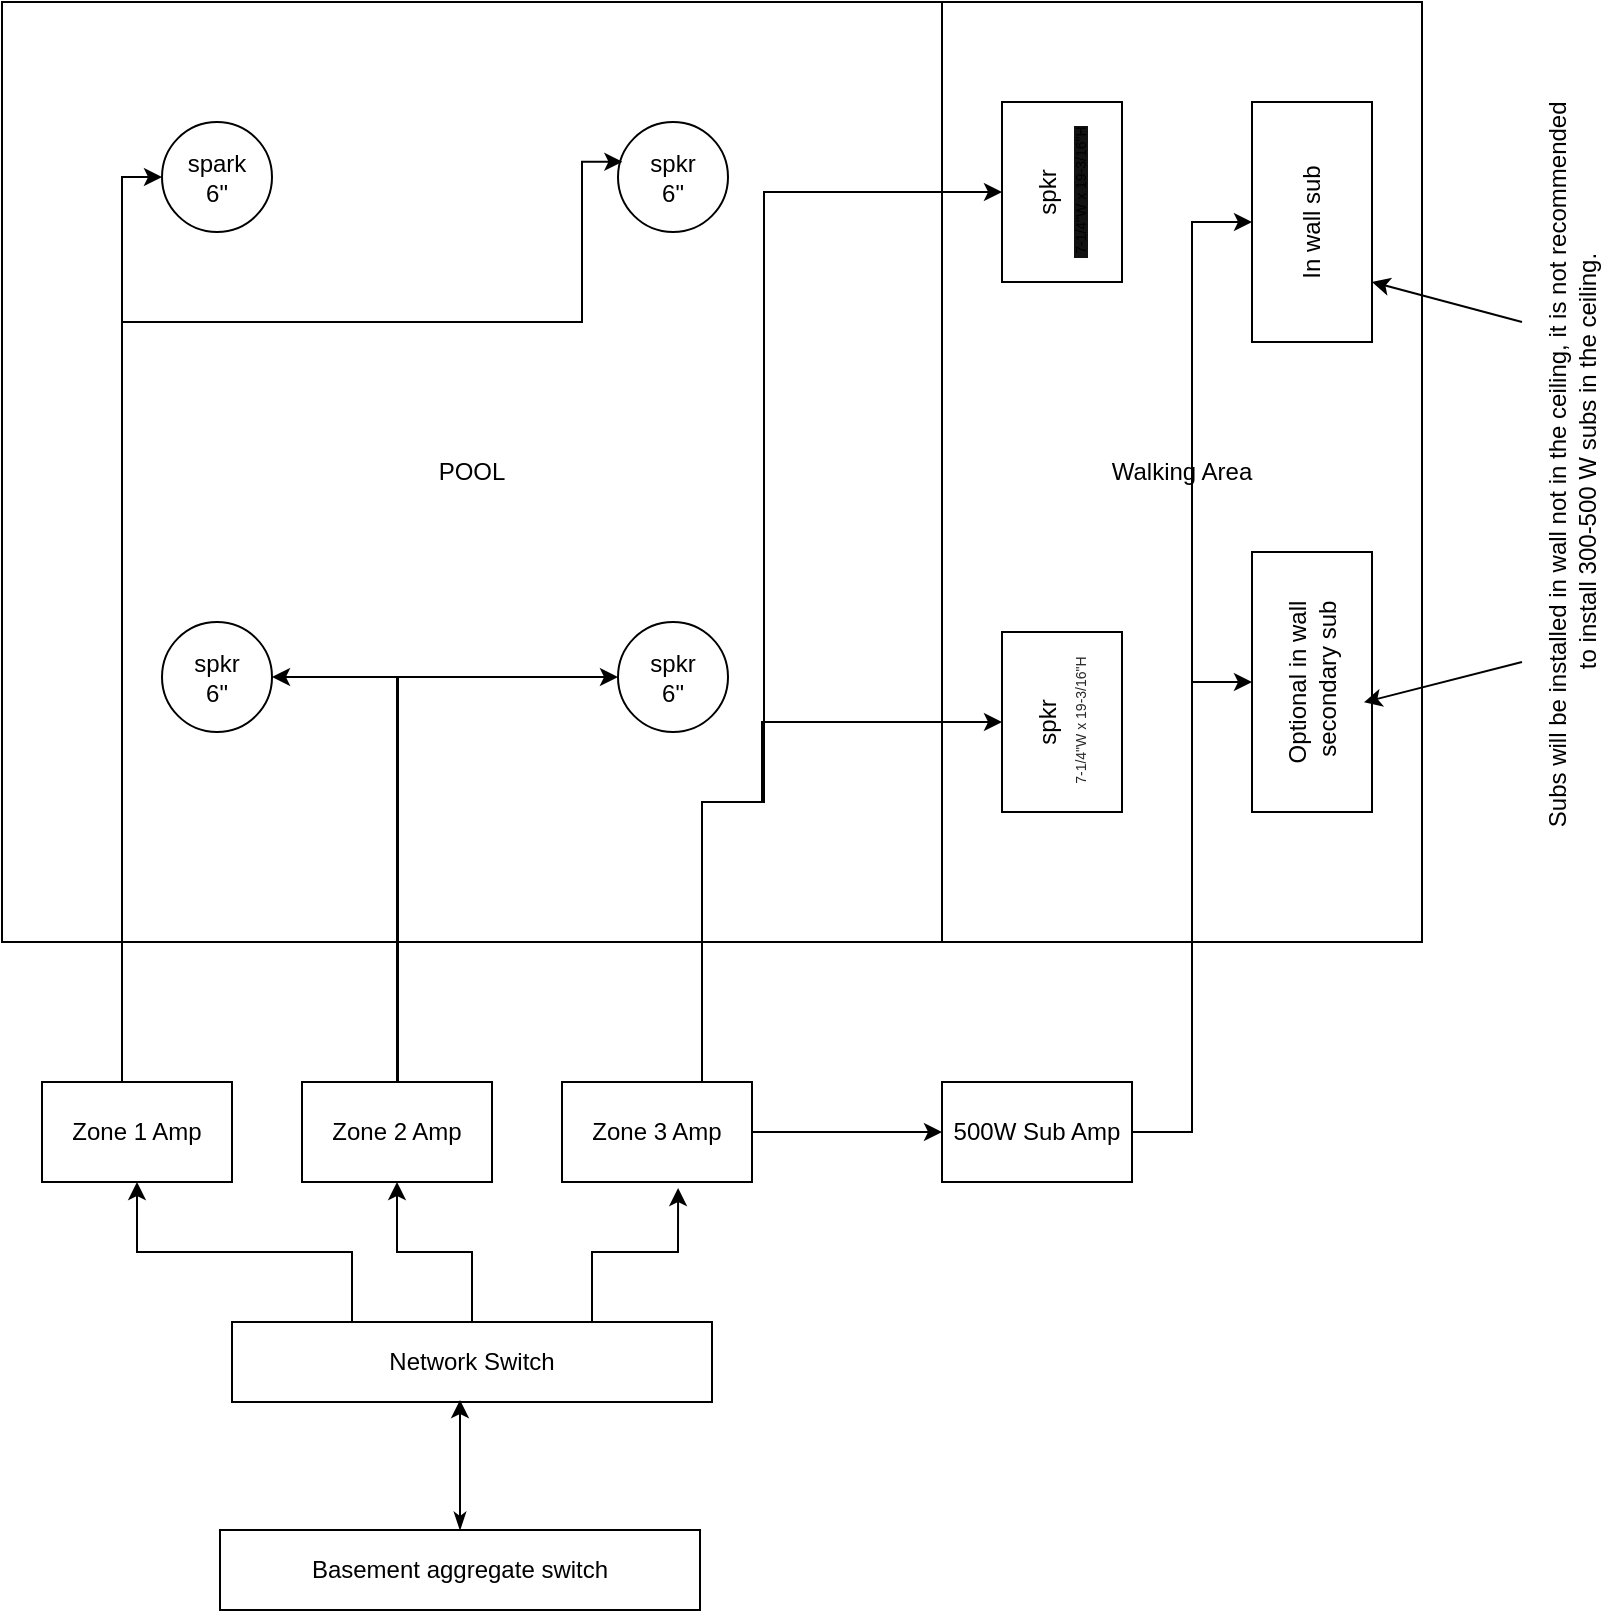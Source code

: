 <mxfile version="26.2.14">
  <diagram name="Page-1" id="yYHAfA2_dpQKTBsxWL0d">
    <mxGraphModel dx="981" dy="907" grid="1" gridSize="10" guides="1" tooltips="1" connect="1" arrows="1" fold="1" page="1" pageScale="1" pageWidth="850" pageHeight="1100" math="0" shadow="0">
      <root>
        <mxCell id="0" />
        <mxCell id="1" parent="0" />
        <mxCell id="cs184NcixAmj_EHTdY6G-3" value="POOL" style="whiteSpace=wrap;html=1;aspect=fixed;fillColor=light-dark(#FFFFFF,#3399FF);" vertex="1" parent="1">
          <mxGeometry x="90" y="90" width="470" height="470" as="geometry" />
        </mxCell>
        <mxCell id="cs184NcixAmj_EHTdY6G-4" value="Walking Area" style="rounded=0;whiteSpace=wrap;html=1;fillColor=light-dark(#FFFFFF,#999999);" vertex="1" parent="1">
          <mxGeometry x="560" y="90" width="240" height="470" as="geometry" />
        </mxCell>
        <mxCell id="cs184NcixAmj_EHTdY6G-5" value="spkr&lt;div&gt;&lt;span style=&quot;font-family: cf-gibson, Helvetica, Arial, sans-serif; font-size: 7px; orphans: 2; text-align: left; widows: 2; background-color: rgb(18, 18, 18);&quot;&gt;&amp;nbsp;7-1/4&quot;W x 19-3/16&quot;H&lt;/span&gt;&lt;br&gt;&lt;/div&gt;" style="rounded=0;whiteSpace=wrap;html=1;rotation=-90;" vertex="1" parent="1">
          <mxGeometry x="575" y="155" width="90" height="60" as="geometry" />
        </mxCell>
        <mxCell id="cs184NcixAmj_EHTdY6G-6" value="spkr&lt;div&gt;&lt;span style=&quot;font-family: cf-gibson, Helvetica, Arial, sans-serif; font-variant-ligatures: normal; orphans: 2; text-align: left; widows: 2; background-color: rgb(255, 255, 255); text-decoration-thickness: initial; text-decoration-style: initial; text-decoration-color: initial; color: light-dark(rgb(41, 40, 40), rgb(255, 255, 255));&quot;&gt;&lt;font style=&quot;font-size: 7px;&quot;&gt;&amp;nbsp;7-1/4&quot;W x 19-3/16&quot;H&lt;/font&gt;&lt;/span&gt;&lt;br&gt;&lt;/div&gt;" style="rounded=0;whiteSpace=wrap;html=1;rotation=-90;" vertex="1" parent="1">
          <mxGeometry x="575" y="420" width="90" height="60" as="geometry" />
        </mxCell>
        <mxCell id="cs184NcixAmj_EHTdY6G-7" value="spark&lt;div&gt;6&quot;&lt;/div&gt;" style="ellipse;whiteSpace=wrap;html=1;aspect=fixed;" vertex="1" parent="1">
          <mxGeometry x="170" y="150" width="55" height="55" as="geometry" />
        </mxCell>
        <mxCell id="cs184NcixAmj_EHTdY6G-8" value="spkr&lt;div&gt;6&quot;&lt;/div&gt;" style="ellipse;whiteSpace=wrap;html=1;aspect=fixed;" vertex="1" parent="1">
          <mxGeometry x="398" y="150" width="55" height="55" as="geometry" />
        </mxCell>
        <mxCell id="cs184NcixAmj_EHTdY6G-9" value="spkr&lt;div&gt;6&quot;&lt;/div&gt;" style="ellipse;whiteSpace=wrap;html=1;aspect=fixed;" vertex="1" parent="1">
          <mxGeometry x="170" y="400" width="55" height="55" as="geometry" />
        </mxCell>
        <mxCell id="cs184NcixAmj_EHTdY6G-10" value="spkr&lt;div&gt;6&quot;&lt;/div&gt;" style="ellipse;whiteSpace=wrap;html=1;aspect=fixed;" vertex="1" parent="1">
          <mxGeometry x="398" y="400" width="55" height="55" as="geometry" />
        </mxCell>
        <mxCell id="cs184NcixAmj_EHTdY6G-11" value="In wall sub" style="rounded=0;whiteSpace=wrap;html=1;rotation=-90;" vertex="1" parent="1">
          <mxGeometry x="685" y="170" width="120" height="60" as="geometry" />
        </mxCell>
        <mxCell id="cs184NcixAmj_EHTdY6G-13" value="Optional in wall &amp;nbsp;secondary sub" style="rounded=0;whiteSpace=wrap;html=1;rotation=-90;" vertex="1" parent="1">
          <mxGeometry x="680" y="400" width="130" height="60" as="geometry" />
        </mxCell>
        <mxCell id="cs184NcixAmj_EHTdY6G-15" value="" style="endArrow=classic;html=1;rounded=0;entryX=0.25;entryY=1;entryDx=0;entryDy=0;" edge="1" parent="1" target="cs184NcixAmj_EHTdY6G-11">
          <mxGeometry width="50" height="50" relative="1" as="geometry">
            <mxPoint x="850" y="250" as="sourcePoint" />
            <mxPoint x="730" y="470" as="targetPoint" />
          </mxGeometry>
        </mxCell>
        <mxCell id="cs184NcixAmj_EHTdY6G-16" value="&lt;span style=&quot;color: light-dark(rgb(0, 0, 0), rgb(0, 0, 0));&quot;&gt;Subs will be installed in wall not in the ceiling, it is not recommended&amp;nbsp;&lt;/span&gt;&lt;div&gt;&lt;span style=&quot;color: light-dark(rgb(0, 0, 0), rgb(0, 0, 0));&quot;&gt;to install 300-500 W subs in the ceiling.&lt;/span&gt;&lt;/div&gt;" style="text;html=1;align=center;verticalAlign=middle;resizable=0;points=[];autosize=1;rotation=-90;fillColor=light-dark(#FFFFFF,#FFB366);" vertex="1" parent="1">
          <mxGeometry x="680" y="300" width="390" height="40" as="geometry" />
        </mxCell>
        <mxCell id="cs184NcixAmj_EHTdY6G-17" value="" style="endArrow=classic;html=1;rounded=0;entryX=0.422;entryY=0.933;entryDx=0;entryDy=0;entryPerimeter=0;" edge="1" parent="1" target="cs184NcixAmj_EHTdY6G-13">
          <mxGeometry width="50" height="50" relative="1" as="geometry">
            <mxPoint x="850" y="420" as="sourcePoint" />
            <mxPoint x="805" y="218" as="targetPoint" />
          </mxGeometry>
        </mxCell>
        <mxCell id="cs184NcixAmj_EHTdY6G-29" style="edgeStyle=orthogonalEdgeStyle;rounded=0;orthogonalLoop=1;jettySize=auto;html=1;exitX=0.5;exitY=0;exitDx=0;exitDy=0;entryX=1;entryY=0.5;entryDx=0;entryDy=0;" edge="1" parent="1" source="cs184NcixAmj_EHTdY6G-18" target="cs184NcixAmj_EHTdY6G-9">
          <mxGeometry relative="1" as="geometry" />
        </mxCell>
        <mxCell id="cs184NcixAmj_EHTdY6G-30" style="edgeStyle=orthogonalEdgeStyle;rounded=0;orthogonalLoop=1;jettySize=auto;html=1;exitX=0.75;exitY=0;exitDx=0;exitDy=0;entryX=0;entryY=0.5;entryDx=0;entryDy=0;" edge="1" parent="1" source="cs184NcixAmj_EHTdY6G-18" target="cs184NcixAmj_EHTdY6G-10">
          <mxGeometry relative="1" as="geometry">
            <Array as="points">
              <mxPoint x="288" y="630" />
              <mxPoint x="288" y="428" />
            </Array>
          </mxGeometry>
        </mxCell>
        <mxCell id="cs184NcixAmj_EHTdY6G-18" value="Zone 2 Amp" style="rounded=0;whiteSpace=wrap;html=1;" vertex="1" parent="1">
          <mxGeometry x="240" y="630" width="95" height="50" as="geometry" />
        </mxCell>
        <mxCell id="cs184NcixAmj_EHTdY6G-27" style="edgeStyle=orthogonalEdgeStyle;rounded=0;orthogonalLoop=1;jettySize=auto;html=1;exitX=0.5;exitY=0;exitDx=0;exitDy=0;entryX=0;entryY=0.5;entryDx=0;entryDy=0;" edge="1" parent="1" source="cs184NcixAmj_EHTdY6G-19" target="cs184NcixAmj_EHTdY6G-7">
          <mxGeometry relative="1" as="geometry">
            <Array as="points">
              <mxPoint x="150" y="630" />
              <mxPoint x="150" y="178" />
            </Array>
          </mxGeometry>
        </mxCell>
        <mxCell id="cs184NcixAmj_EHTdY6G-19" value="Zone 1 Amp" style="rounded=0;whiteSpace=wrap;html=1;" vertex="1" parent="1">
          <mxGeometry x="110" y="630" width="95" height="50" as="geometry" />
        </mxCell>
        <mxCell id="cs184NcixAmj_EHTdY6G-31" style="edgeStyle=orthogonalEdgeStyle;rounded=0;orthogonalLoop=1;jettySize=auto;html=1;exitX=0.5;exitY=0;exitDx=0;exitDy=0;entryX=0.5;entryY=0;entryDx=0;entryDy=0;" edge="1" parent="1" target="cs184NcixAmj_EHTdY6G-5">
          <mxGeometry relative="1" as="geometry">
            <mxPoint x="398" y="630" as="sourcePoint" />
            <mxPoint x="570.5" y="185" as="targetPoint" />
            <Array as="points">
              <mxPoint x="440" y="630" />
              <mxPoint x="440" y="490" />
              <mxPoint x="471" y="490" />
              <mxPoint x="471" y="185" />
            </Array>
          </mxGeometry>
        </mxCell>
        <mxCell id="cs184NcixAmj_EHTdY6G-32" style="edgeStyle=orthogonalEdgeStyle;rounded=0;orthogonalLoop=1;jettySize=auto;html=1;exitX=0.75;exitY=0;exitDx=0;exitDy=0;entryX=0.5;entryY=0;entryDx=0;entryDy=0;" edge="1" parent="1" source="cs184NcixAmj_EHTdY6G-20" target="cs184NcixAmj_EHTdY6G-6">
          <mxGeometry relative="1" as="geometry">
            <Array as="points">
              <mxPoint x="440" y="630" />
              <mxPoint x="440" y="490" />
              <mxPoint x="470" y="490" />
              <mxPoint x="470" y="450" />
            </Array>
          </mxGeometry>
        </mxCell>
        <mxCell id="cs184NcixAmj_EHTdY6G-36" style="edgeStyle=orthogonalEdgeStyle;rounded=0;orthogonalLoop=1;jettySize=auto;html=1;exitX=1;exitY=0.5;exitDx=0;exitDy=0;entryX=0;entryY=0.5;entryDx=0;entryDy=0;" edge="1" parent="1" source="cs184NcixAmj_EHTdY6G-20" target="cs184NcixAmj_EHTdY6G-21">
          <mxGeometry relative="1" as="geometry">
            <mxPoint x="432.5" y="655" as="sourcePoint" />
            <mxPoint x="575" y="630" as="targetPoint" />
          </mxGeometry>
        </mxCell>
        <mxCell id="cs184NcixAmj_EHTdY6G-20" value="Zone 3 Amp" style="rounded=0;whiteSpace=wrap;html=1;" vertex="1" parent="1">
          <mxGeometry x="370" y="630" width="95" height="50" as="geometry" />
        </mxCell>
        <mxCell id="cs184NcixAmj_EHTdY6G-37" style="edgeStyle=orthogonalEdgeStyle;rounded=0;orthogonalLoop=1;jettySize=auto;html=1;exitX=1;exitY=0.5;exitDx=0;exitDy=0;entryX=0.5;entryY=0;entryDx=0;entryDy=0;" edge="1" parent="1" source="cs184NcixAmj_EHTdY6G-21" target="cs184NcixAmj_EHTdY6G-11">
          <mxGeometry relative="1" as="geometry" />
        </mxCell>
        <mxCell id="cs184NcixAmj_EHTdY6G-38" style="edgeStyle=orthogonalEdgeStyle;rounded=0;orthogonalLoop=1;jettySize=auto;html=1;exitX=1;exitY=0.5;exitDx=0;exitDy=0;entryX=0.5;entryY=0;entryDx=0;entryDy=0;" edge="1" parent="1" source="cs184NcixAmj_EHTdY6G-21" target="cs184NcixAmj_EHTdY6G-13">
          <mxGeometry relative="1" as="geometry" />
        </mxCell>
        <mxCell id="cs184NcixAmj_EHTdY6G-21" value="500W Sub Amp" style="rounded=0;whiteSpace=wrap;html=1;" vertex="1" parent="1">
          <mxGeometry x="560" y="630" width="95" height="50" as="geometry" />
        </mxCell>
        <mxCell id="cs184NcixAmj_EHTdY6G-28" style="edgeStyle=orthogonalEdgeStyle;rounded=0;orthogonalLoop=1;jettySize=auto;html=1;exitX=0.75;exitY=0;exitDx=0;exitDy=0;entryX=0.66;entryY=0.17;entryDx=0;entryDy=0;entryPerimeter=0;" edge="1" parent="1" source="cs184NcixAmj_EHTdY6G-19" target="cs184NcixAmj_EHTdY6G-3">
          <mxGeometry relative="1" as="geometry">
            <Array as="points">
              <mxPoint x="150" y="630" />
              <mxPoint x="150" y="250" />
              <mxPoint x="380" y="250" />
              <mxPoint x="380" y="170" />
            </Array>
          </mxGeometry>
        </mxCell>
        <mxCell id="cs184NcixAmj_EHTdY6G-41" style="edgeStyle=orthogonalEdgeStyle;rounded=0;orthogonalLoop=1;jettySize=auto;html=1;exitX=0.25;exitY=0;exitDx=0;exitDy=0;entryX=0.5;entryY=1;entryDx=0;entryDy=0;" edge="1" parent="1" source="cs184NcixAmj_EHTdY6G-39" target="cs184NcixAmj_EHTdY6G-19">
          <mxGeometry relative="1" as="geometry" />
        </mxCell>
        <mxCell id="cs184NcixAmj_EHTdY6G-42" style="edgeStyle=orthogonalEdgeStyle;rounded=0;orthogonalLoop=1;jettySize=auto;html=1;exitX=0.5;exitY=0;exitDx=0;exitDy=0;entryX=0.5;entryY=1;entryDx=0;entryDy=0;" edge="1" parent="1" source="cs184NcixAmj_EHTdY6G-39" target="cs184NcixAmj_EHTdY6G-18">
          <mxGeometry relative="1" as="geometry" />
        </mxCell>
        <mxCell id="cs184NcixAmj_EHTdY6G-39" value="Network Switch" style="rounded=0;whiteSpace=wrap;html=1;" vertex="1" parent="1">
          <mxGeometry x="205" y="750" width="240" height="40" as="geometry" />
        </mxCell>
        <mxCell id="cs184NcixAmj_EHTdY6G-43" style="edgeStyle=orthogonalEdgeStyle;rounded=0;orthogonalLoop=1;jettySize=auto;html=1;exitX=0.75;exitY=0;exitDx=0;exitDy=0;entryX=0.611;entryY=1.06;entryDx=0;entryDy=0;entryPerimeter=0;" edge="1" parent="1" source="cs184NcixAmj_EHTdY6G-39" target="cs184NcixAmj_EHTdY6G-20">
          <mxGeometry relative="1" as="geometry" />
        </mxCell>
        <mxCell id="cs184NcixAmj_EHTdY6G-44" value="Basement aggregate switch" style="rounded=0;whiteSpace=wrap;html=1;" vertex="1" parent="1">
          <mxGeometry x="199" y="854" width="240" height="40" as="geometry" />
        </mxCell>
        <mxCell id="cs184NcixAmj_EHTdY6G-46" style="edgeStyle=orthogonalEdgeStyle;rounded=0;orthogonalLoop=1;jettySize=auto;html=1;exitX=0.5;exitY=0;exitDx=0;exitDy=0;entryX=0.475;entryY=0.975;entryDx=0;entryDy=0;entryPerimeter=0;startArrow=classicThin;startFill=1;" edge="1" parent="1" source="cs184NcixAmj_EHTdY6G-44" target="cs184NcixAmj_EHTdY6G-39">
          <mxGeometry relative="1" as="geometry" />
        </mxCell>
      </root>
    </mxGraphModel>
  </diagram>
</mxfile>
